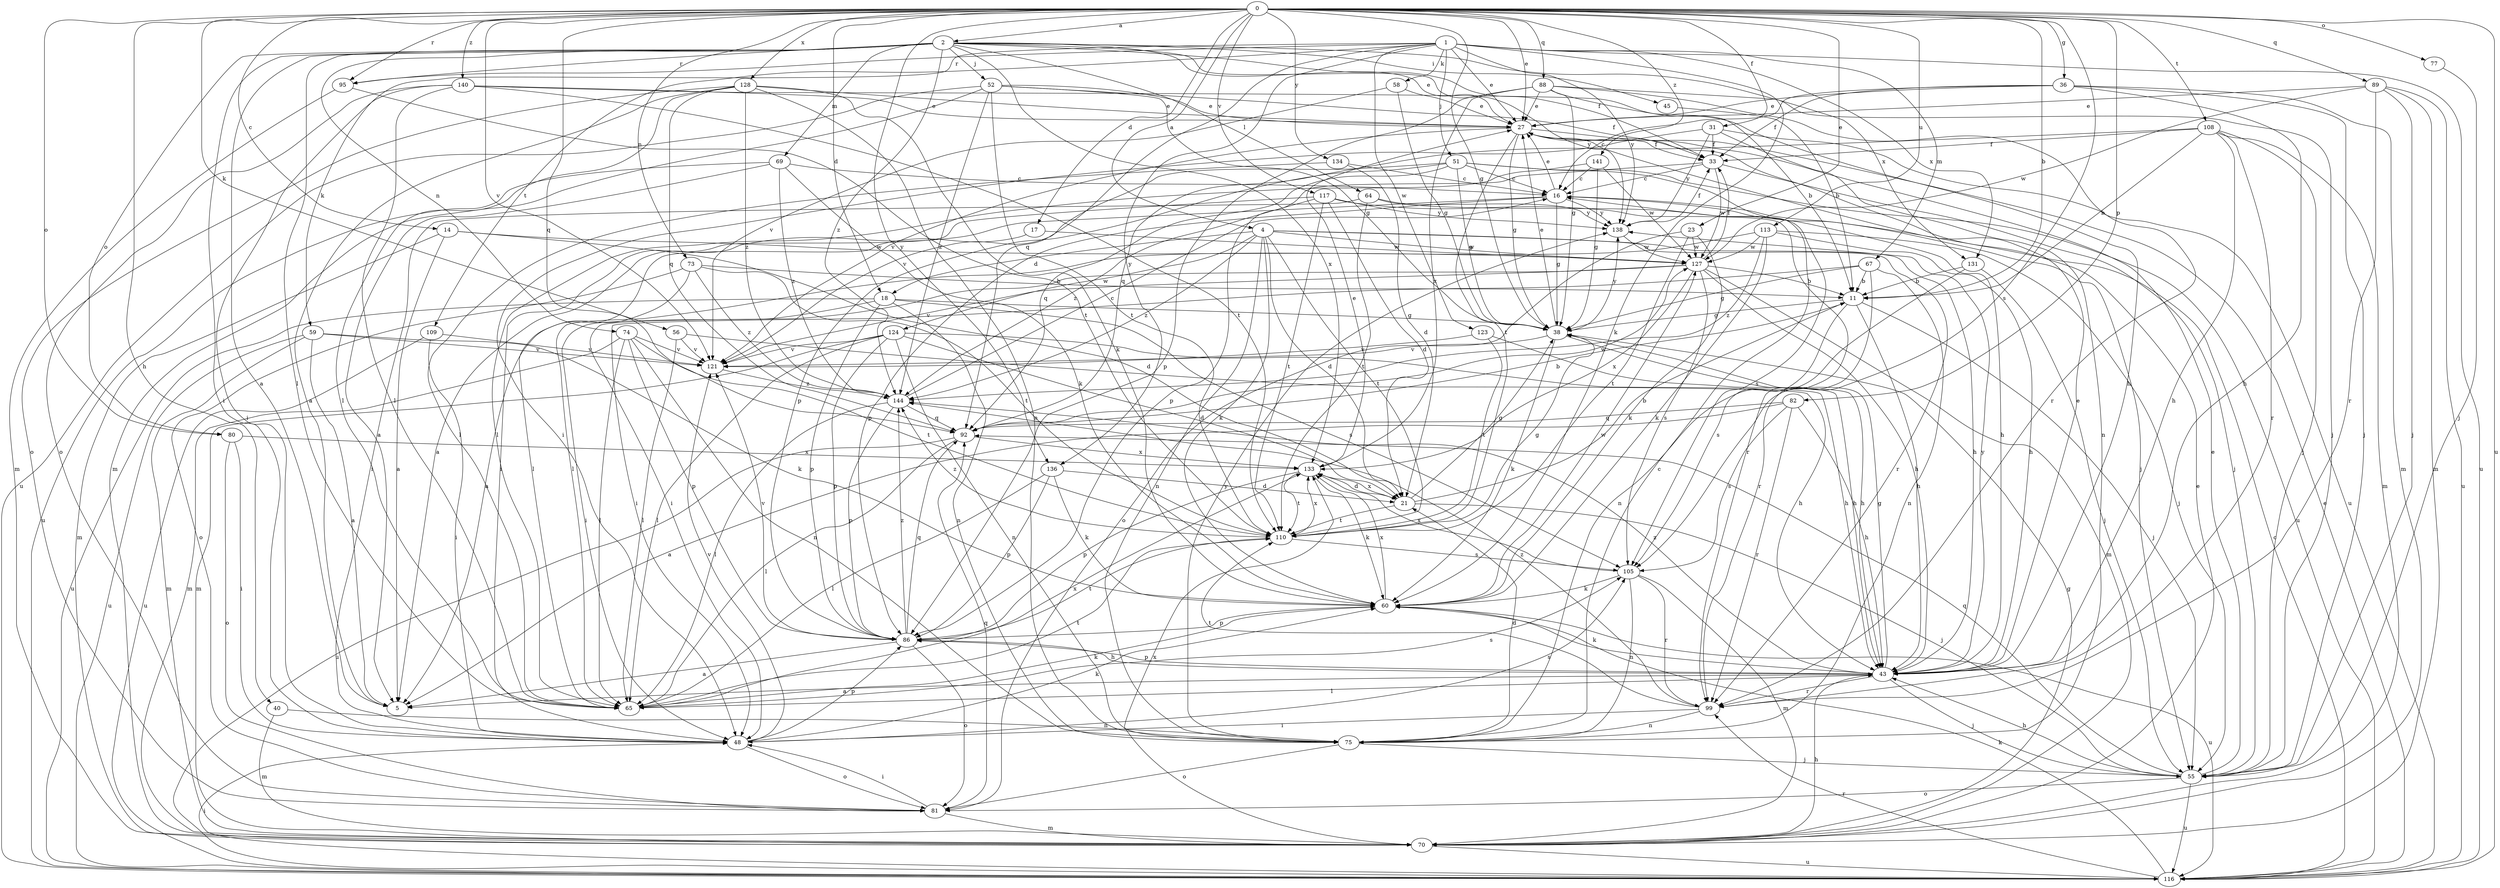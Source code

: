 strict digraph  {
0;
1;
2;
4;
5;
11;
14;
16;
17;
18;
21;
23;
27;
31;
33;
36;
38;
40;
43;
45;
48;
51;
52;
55;
56;
58;
59;
60;
64;
65;
67;
69;
70;
73;
74;
75;
77;
80;
81;
82;
86;
88;
89;
92;
95;
99;
105;
108;
109;
110;
113;
116;
117;
121;
123;
124;
127;
128;
131;
133;
134;
136;
138;
140;
141;
144;
0 -> 2  [label=a];
0 -> 4  [label=a];
0 -> 11  [label=b];
0 -> 14  [label=c];
0 -> 17  [label=d];
0 -> 18  [label=d];
0 -> 23  [label=e];
0 -> 27  [label=e];
0 -> 31  [label=f];
0 -> 36  [label=g];
0 -> 38  [label=g];
0 -> 40  [label=h];
0 -> 56  [label=k];
0 -> 73  [label=n];
0 -> 77  [label=o];
0 -> 80  [label=o];
0 -> 82  [label=p];
0 -> 88  [label=q];
0 -> 89  [label=q];
0 -> 92  [label=q];
0 -> 95  [label=r];
0 -> 105  [label=s];
0 -> 108  [label=t];
0 -> 113  [label=u];
0 -> 116  [label=u];
0 -> 117  [label=v];
0 -> 121  [label=v];
0 -> 128  [label=x];
0 -> 134  [label=y];
0 -> 136  [label=y];
0 -> 140  [label=z];
0 -> 141  [label=z];
1 -> 27  [label=e];
1 -> 51  [label=j];
1 -> 58  [label=k];
1 -> 59  [label=k];
1 -> 60  [label=k];
1 -> 67  [label=m];
1 -> 92  [label=q];
1 -> 95  [label=r];
1 -> 109  [label=t];
1 -> 116  [label=u];
1 -> 123  [label=w];
1 -> 131  [label=x];
1 -> 136  [label=y];
1 -> 138  [label=y];
2 -> 5  [label=a];
2 -> 27  [label=e];
2 -> 33  [label=f];
2 -> 45  [label=i];
2 -> 48  [label=i];
2 -> 52  [label=j];
2 -> 64  [label=l];
2 -> 65  [label=l];
2 -> 69  [label=m];
2 -> 74  [label=n];
2 -> 80  [label=o];
2 -> 95  [label=r];
2 -> 131  [label=x];
2 -> 133  [label=x];
2 -> 138  [label=y];
2 -> 144  [label=z];
4 -> 18  [label=d];
4 -> 21  [label=d];
4 -> 43  [label=h];
4 -> 60  [label=k];
4 -> 75  [label=n];
4 -> 99  [label=r];
4 -> 110  [label=t];
4 -> 124  [label=w];
4 -> 127  [label=w];
4 -> 144  [label=z];
11 -> 38  [label=g];
11 -> 43  [label=h];
11 -> 55  [label=j];
11 -> 105  [label=s];
14 -> 5  [label=a];
14 -> 21  [label=d];
14 -> 70  [label=m];
14 -> 127  [label=w];
16 -> 5  [label=a];
16 -> 27  [label=e];
16 -> 38  [label=g];
16 -> 43  [label=h];
16 -> 86  [label=p];
16 -> 138  [label=y];
17 -> 65  [label=l];
17 -> 127  [label=w];
18 -> 38  [label=g];
18 -> 48  [label=i];
18 -> 75  [label=n];
18 -> 86  [label=p];
18 -> 105  [label=s];
18 -> 116  [label=u];
21 -> 11  [label=b];
21 -> 38  [label=g];
21 -> 55  [label=j];
21 -> 110  [label=t];
21 -> 133  [label=x];
23 -> 60  [label=k];
23 -> 81  [label=o];
23 -> 110  [label=t];
23 -> 127  [label=w];
27 -> 33  [label=f];
27 -> 38  [label=g];
27 -> 110  [label=t];
27 -> 121  [label=v];
31 -> 33  [label=f];
31 -> 48  [label=i];
31 -> 75  [label=n];
31 -> 116  [label=u];
31 -> 138  [label=y];
33 -> 16  [label=c];
33 -> 55  [label=j];
33 -> 86  [label=p];
33 -> 127  [label=w];
36 -> 16  [label=c];
36 -> 27  [label=e];
36 -> 33  [label=f];
36 -> 43  [label=h];
36 -> 55  [label=j];
36 -> 70  [label=m];
38 -> 27  [label=e];
38 -> 43  [label=h];
38 -> 60  [label=k];
38 -> 121  [label=v];
38 -> 138  [label=y];
40 -> 70  [label=m];
40 -> 75  [label=n];
43 -> 5  [label=a];
43 -> 27  [label=e];
43 -> 38  [label=g];
43 -> 55  [label=j];
43 -> 60  [label=k];
43 -> 65  [label=l];
43 -> 86  [label=p];
43 -> 99  [label=r];
43 -> 138  [label=y];
43 -> 144  [label=z];
45 -> 11  [label=b];
48 -> 60  [label=k];
48 -> 81  [label=o];
48 -> 86  [label=p];
48 -> 105  [label=s];
48 -> 121  [label=v];
51 -> 16  [label=c];
51 -> 38  [label=g];
51 -> 55  [label=j];
51 -> 86  [label=p];
51 -> 92  [label=q];
51 -> 116  [label=u];
51 -> 121  [label=v];
52 -> 27  [label=e];
52 -> 33  [label=f];
52 -> 38  [label=g];
52 -> 70  [label=m];
52 -> 110  [label=t];
52 -> 116  [label=u];
52 -> 144  [label=z];
55 -> 27  [label=e];
55 -> 43  [label=h];
55 -> 81  [label=o];
55 -> 92  [label=q];
55 -> 116  [label=u];
56 -> 43  [label=h];
56 -> 65  [label=l];
56 -> 121  [label=v];
58 -> 27  [label=e];
58 -> 38  [label=g];
58 -> 121  [label=v];
59 -> 5  [label=a];
59 -> 60  [label=k];
59 -> 70  [label=m];
59 -> 116  [label=u];
59 -> 121  [label=v];
60 -> 86  [label=p];
60 -> 116  [label=u];
60 -> 127  [label=w];
60 -> 133  [label=x];
64 -> 48  [label=i];
64 -> 105  [label=s];
64 -> 110  [label=t];
64 -> 138  [label=y];
65 -> 60  [label=k];
65 -> 105  [label=s];
65 -> 110  [label=t];
65 -> 133  [label=x];
67 -> 11  [label=b];
67 -> 38  [label=g];
67 -> 48  [label=i];
67 -> 75  [label=n];
67 -> 99  [label=r];
69 -> 5  [label=a];
69 -> 16  [label=c];
69 -> 60  [label=k];
69 -> 116  [label=u];
69 -> 144  [label=z];
70 -> 27  [label=e];
70 -> 38  [label=g];
70 -> 43  [label=h];
70 -> 116  [label=u];
70 -> 133  [label=x];
73 -> 5  [label=a];
73 -> 11  [label=b];
73 -> 81  [label=o];
73 -> 110  [label=t];
73 -> 144  [label=z];
74 -> 65  [label=l];
74 -> 70  [label=m];
74 -> 75  [label=n];
74 -> 86  [label=p];
74 -> 110  [label=t];
74 -> 121  [label=v];
75 -> 16  [label=c];
75 -> 21  [label=d];
75 -> 55  [label=j];
75 -> 81  [label=o];
75 -> 138  [label=y];
77 -> 55  [label=j];
80 -> 48  [label=i];
80 -> 81  [label=o];
80 -> 133  [label=x];
81 -> 48  [label=i];
81 -> 70  [label=m];
81 -> 92  [label=q];
82 -> 5  [label=a];
82 -> 43  [label=h];
82 -> 92  [label=q];
82 -> 99  [label=r];
82 -> 105  [label=s];
86 -> 5  [label=a];
86 -> 43  [label=h];
86 -> 81  [label=o];
86 -> 92  [label=q];
86 -> 110  [label=t];
86 -> 121  [label=v];
86 -> 144  [label=z];
88 -> 11  [label=b];
88 -> 27  [label=e];
88 -> 38  [label=g];
88 -> 55  [label=j];
88 -> 86  [label=p];
88 -> 99  [label=r];
88 -> 133  [label=x];
89 -> 27  [label=e];
89 -> 55  [label=j];
89 -> 70  [label=m];
89 -> 99  [label=r];
89 -> 116  [label=u];
89 -> 127  [label=w];
92 -> 11  [label=b];
92 -> 65  [label=l];
92 -> 116  [label=u];
92 -> 127  [label=w];
92 -> 133  [label=x];
95 -> 70  [label=m];
95 -> 110  [label=t];
99 -> 48  [label=i];
99 -> 75  [label=n];
99 -> 110  [label=t];
99 -> 144  [label=z];
105 -> 60  [label=k];
105 -> 70  [label=m];
105 -> 75  [label=n];
105 -> 99  [label=r];
105 -> 133  [label=x];
108 -> 11  [label=b];
108 -> 33  [label=f];
108 -> 43  [label=h];
108 -> 55  [label=j];
108 -> 70  [label=m];
108 -> 92  [label=q];
108 -> 99  [label=r];
109 -> 48  [label=i];
109 -> 116  [label=u];
109 -> 121  [label=v];
110 -> 38  [label=g];
110 -> 105  [label=s];
110 -> 133  [label=x];
110 -> 144  [label=z];
113 -> 43  [label=h];
113 -> 55  [label=j];
113 -> 60  [label=k];
113 -> 65  [label=l];
113 -> 127  [label=w];
113 -> 144  [label=z];
116 -> 16  [label=c];
116 -> 27  [label=e];
116 -> 48  [label=i];
116 -> 60  [label=k];
116 -> 99  [label=r];
117 -> 21  [label=d];
117 -> 48  [label=i];
117 -> 99  [label=r];
117 -> 110  [label=t];
117 -> 138  [label=y];
117 -> 144  [label=z];
121 -> 144  [label=z];
123 -> 43  [label=h];
123 -> 110  [label=t];
123 -> 121  [label=v];
124 -> 21  [label=d];
124 -> 43  [label=h];
124 -> 65  [label=l];
124 -> 70  [label=m];
124 -> 75  [label=n];
124 -> 86  [label=p];
124 -> 121  [label=v];
127 -> 11  [label=b];
127 -> 33  [label=f];
127 -> 43  [label=h];
127 -> 48  [label=i];
127 -> 70  [label=m];
127 -> 105  [label=s];
127 -> 121  [label=v];
127 -> 133  [label=x];
128 -> 5  [label=a];
128 -> 27  [label=e];
128 -> 60  [label=k];
128 -> 65  [label=l];
128 -> 75  [label=n];
128 -> 81  [label=o];
128 -> 92  [label=q];
128 -> 144  [label=z];
131 -> 11  [label=b];
131 -> 55  [label=j];
131 -> 75  [label=n];
133 -> 21  [label=d];
133 -> 27  [label=e];
133 -> 60  [label=k];
133 -> 86  [label=p];
133 -> 110  [label=t];
134 -> 16  [label=c];
134 -> 21  [label=d];
134 -> 65  [label=l];
136 -> 21  [label=d];
136 -> 60  [label=k];
136 -> 65  [label=l];
136 -> 86  [label=p];
138 -> 33  [label=f];
138 -> 127  [label=w];
140 -> 27  [label=e];
140 -> 43  [label=h];
140 -> 48  [label=i];
140 -> 65  [label=l];
140 -> 81  [label=o];
140 -> 110  [label=t];
141 -> 16  [label=c];
141 -> 38  [label=g];
141 -> 65  [label=l];
141 -> 127  [label=w];
144 -> 16  [label=c];
144 -> 65  [label=l];
144 -> 86  [label=p];
144 -> 92  [label=q];
}
